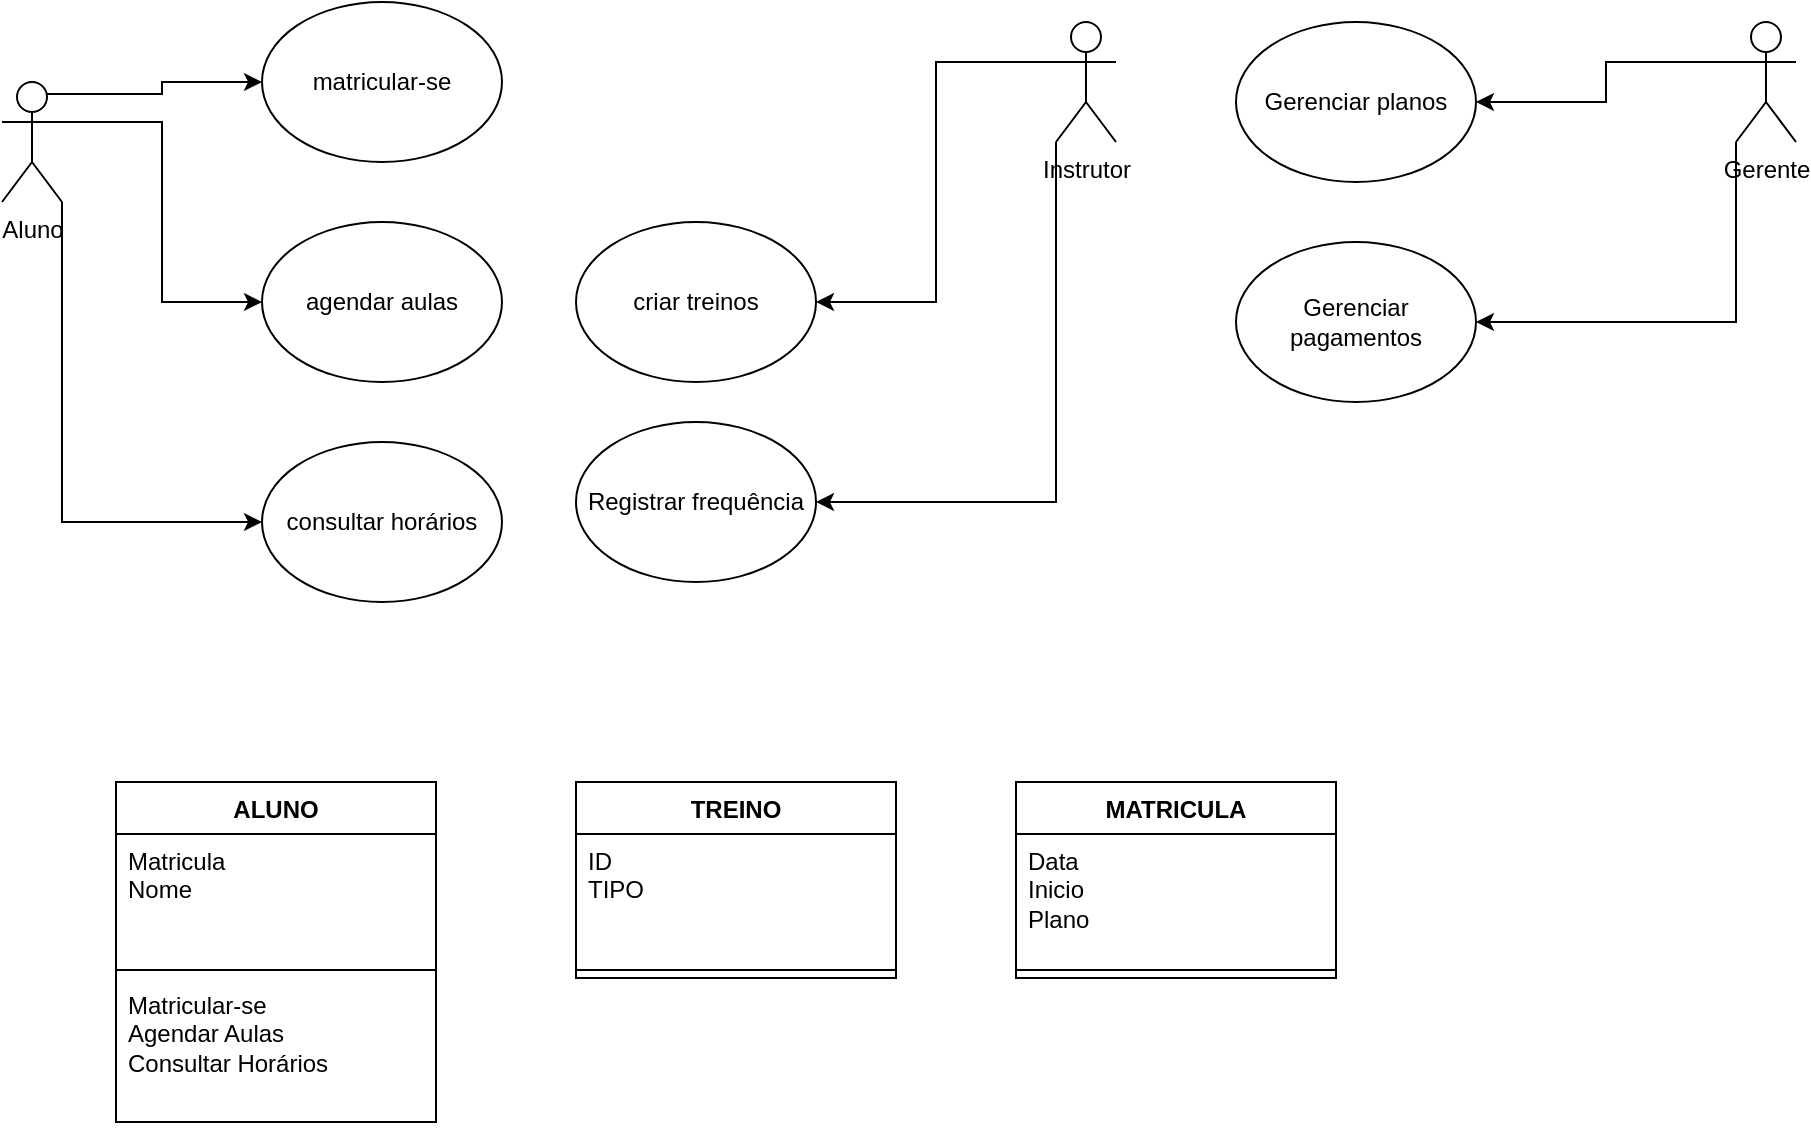 <mxfile version="26.2.1" pages="4">
  <diagram name="Página-1" id="yorLX51tG9SyrCKMfYLo">
    <mxGraphModel dx="1036" dy="540" grid="1" gridSize="10" guides="1" tooltips="1" connect="1" arrows="1" fold="1" page="1" pageScale="1" pageWidth="827" pageHeight="1169" math="0" shadow="0">
      <root>
        <mxCell id="0" />
        <mxCell id="1" parent="0" />
        <mxCell id="JPXaZtPPH-2U7aTtFShc-19" style="edgeStyle=orthogonalEdgeStyle;rounded=0;orthogonalLoop=1;jettySize=auto;html=1;exitX=0;exitY=0.333;exitDx=0;exitDy=0;exitPerimeter=0;entryX=1;entryY=0.5;entryDx=0;entryDy=0;" edge="1" parent="1" source="JPXaZtPPH-2U7aTtFShc-1" target="JPXaZtPPH-2U7aTtFShc-13">
          <mxGeometry relative="1" as="geometry" />
        </mxCell>
        <mxCell id="JPXaZtPPH-2U7aTtFShc-20" style="edgeStyle=orthogonalEdgeStyle;rounded=0;orthogonalLoop=1;jettySize=auto;html=1;exitX=0;exitY=1;exitDx=0;exitDy=0;exitPerimeter=0;entryX=1;entryY=0.5;entryDx=0;entryDy=0;" edge="1" parent="1" source="JPXaZtPPH-2U7aTtFShc-1" target="JPXaZtPPH-2U7aTtFShc-18">
          <mxGeometry relative="1" as="geometry" />
        </mxCell>
        <mxCell id="JPXaZtPPH-2U7aTtFShc-1" value="Gerente" style="shape=umlActor;verticalLabelPosition=bottom;verticalAlign=top;html=1;outlineConnect=0;" vertex="1" parent="1">
          <mxGeometry x="890" y="40" width="30" height="60" as="geometry" />
        </mxCell>
        <mxCell id="JPXaZtPPH-2U7aTtFShc-16" style="edgeStyle=orthogonalEdgeStyle;rounded=0;orthogonalLoop=1;jettySize=auto;html=1;exitX=0;exitY=0.333;exitDx=0;exitDy=0;exitPerimeter=0;entryX=1;entryY=0.5;entryDx=0;entryDy=0;" edge="1" parent="1" source="JPXaZtPPH-2U7aTtFShc-2" target="JPXaZtPPH-2U7aTtFShc-7">
          <mxGeometry relative="1" as="geometry" />
        </mxCell>
        <mxCell id="JPXaZtPPH-2U7aTtFShc-17" style="edgeStyle=orthogonalEdgeStyle;rounded=0;orthogonalLoop=1;jettySize=auto;html=1;exitX=0;exitY=1;exitDx=0;exitDy=0;exitPerimeter=0;entryX=1;entryY=0.5;entryDx=0;entryDy=0;" edge="1" parent="1" source="JPXaZtPPH-2U7aTtFShc-2" target="JPXaZtPPH-2U7aTtFShc-12">
          <mxGeometry relative="1" as="geometry" />
        </mxCell>
        <mxCell id="JPXaZtPPH-2U7aTtFShc-2" value="Instrutor" style="shape=umlActor;verticalLabelPosition=bottom;verticalAlign=top;html=1;outlineConnect=0;" vertex="1" parent="1">
          <mxGeometry x="550" y="40" width="30" height="60" as="geometry" />
        </mxCell>
        <mxCell id="JPXaZtPPH-2U7aTtFShc-8" style="edgeStyle=orthogonalEdgeStyle;rounded=0;orthogonalLoop=1;jettySize=auto;html=1;exitX=0.75;exitY=0.1;exitDx=0;exitDy=0;exitPerimeter=0;entryX=0;entryY=0.5;entryDx=0;entryDy=0;" edge="1" parent="1" source="JPXaZtPPH-2U7aTtFShc-3" target="JPXaZtPPH-2U7aTtFShc-4">
          <mxGeometry relative="1" as="geometry" />
        </mxCell>
        <mxCell id="JPXaZtPPH-2U7aTtFShc-9" style="edgeStyle=orthogonalEdgeStyle;rounded=0;orthogonalLoop=1;jettySize=auto;html=1;exitX=1;exitY=0.333;exitDx=0;exitDy=0;exitPerimeter=0;entryX=0;entryY=0.5;entryDx=0;entryDy=0;" edge="1" parent="1" source="JPXaZtPPH-2U7aTtFShc-3" target="JPXaZtPPH-2U7aTtFShc-5">
          <mxGeometry relative="1" as="geometry" />
        </mxCell>
        <mxCell id="JPXaZtPPH-2U7aTtFShc-10" style="edgeStyle=orthogonalEdgeStyle;rounded=0;orthogonalLoop=1;jettySize=auto;html=1;exitX=1;exitY=1;exitDx=0;exitDy=0;exitPerimeter=0;entryX=0;entryY=0.5;entryDx=0;entryDy=0;" edge="1" parent="1" source="JPXaZtPPH-2U7aTtFShc-3" target="JPXaZtPPH-2U7aTtFShc-6">
          <mxGeometry relative="1" as="geometry" />
        </mxCell>
        <mxCell id="JPXaZtPPH-2U7aTtFShc-3" value="Aluno" style="shape=umlActor;verticalLabelPosition=bottom;verticalAlign=top;html=1;outlineConnect=0;" vertex="1" parent="1">
          <mxGeometry x="23" y="70" width="30" height="60" as="geometry" />
        </mxCell>
        <mxCell id="JPXaZtPPH-2U7aTtFShc-4" value="matricular-se" style="ellipse;whiteSpace=wrap;html=1;" vertex="1" parent="1">
          <mxGeometry x="153" y="30" width="120" height="80" as="geometry" />
        </mxCell>
        <mxCell id="JPXaZtPPH-2U7aTtFShc-5" value="agendar aulas" style="ellipse;whiteSpace=wrap;html=1;" vertex="1" parent="1">
          <mxGeometry x="153" y="140" width="120" height="80" as="geometry" />
        </mxCell>
        <mxCell id="JPXaZtPPH-2U7aTtFShc-6" value="consultar horários" style="ellipse;whiteSpace=wrap;html=1;" vertex="1" parent="1">
          <mxGeometry x="153" y="250" width="120" height="80" as="geometry" />
        </mxCell>
        <mxCell id="JPXaZtPPH-2U7aTtFShc-7" value="criar treinos" style="ellipse;whiteSpace=wrap;html=1;" vertex="1" parent="1">
          <mxGeometry x="310" y="140" width="120" height="80" as="geometry" />
        </mxCell>
        <mxCell id="JPXaZtPPH-2U7aTtFShc-12" value="Registrar frequência" style="ellipse;whiteSpace=wrap;html=1;" vertex="1" parent="1">
          <mxGeometry x="310" y="240" width="120" height="80" as="geometry" />
        </mxCell>
        <mxCell id="JPXaZtPPH-2U7aTtFShc-13" value="Gerenciar planos" style="ellipse;whiteSpace=wrap;html=1;" vertex="1" parent="1">
          <mxGeometry x="640" y="40" width="120" height="80" as="geometry" />
        </mxCell>
        <mxCell id="JPXaZtPPH-2U7aTtFShc-18" value="Gerenciar pagamentos" style="ellipse;whiteSpace=wrap;html=1;" vertex="1" parent="1">
          <mxGeometry x="640" y="150" width="120" height="80" as="geometry" />
        </mxCell>
        <mxCell id="JPXaZtPPH-2U7aTtFShc-21" value="ALUNO" style="swimlane;fontStyle=1;align=center;verticalAlign=top;childLayout=stackLayout;horizontal=1;startSize=26;horizontalStack=0;resizeParent=1;resizeParentMax=0;resizeLast=0;collapsible=1;marginBottom=0;whiteSpace=wrap;html=1;" vertex="1" parent="1">
          <mxGeometry x="80" y="420" width="160" height="170" as="geometry" />
        </mxCell>
        <mxCell id="JPXaZtPPH-2U7aTtFShc-22" value="Matricula&lt;div&gt;Nome&lt;/div&gt;" style="text;strokeColor=none;fillColor=none;align=left;verticalAlign=top;spacingLeft=4;spacingRight=4;overflow=hidden;rotatable=0;points=[[0,0.5],[1,0.5]];portConstraint=eastwest;whiteSpace=wrap;html=1;" vertex="1" parent="JPXaZtPPH-2U7aTtFShc-21">
          <mxGeometry y="26" width="160" height="64" as="geometry" />
        </mxCell>
        <mxCell id="JPXaZtPPH-2U7aTtFShc-23" value="" style="line;strokeWidth=1;fillColor=none;align=left;verticalAlign=middle;spacingTop=-1;spacingLeft=3;spacingRight=3;rotatable=0;labelPosition=right;points=[];portConstraint=eastwest;strokeColor=inherit;" vertex="1" parent="JPXaZtPPH-2U7aTtFShc-21">
          <mxGeometry y="90" width="160" height="8" as="geometry" />
        </mxCell>
        <mxCell id="JPXaZtPPH-2U7aTtFShc-24" value="Matricular-se&lt;div&gt;Agendar Aulas&lt;/div&gt;&lt;div&gt;Consultar Horários&lt;/div&gt;" style="text;strokeColor=none;fillColor=none;align=left;verticalAlign=top;spacingLeft=4;spacingRight=4;overflow=hidden;rotatable=0;points=[[0,0.5],[1,0.5]];portConstraint=eastwest;whiteSpace=wrap;html=1;" vertex="1" parent="JPXaZtPPH-2U7aTtFShc-21">
          <mxGeometry y="98" width="160" height="72" as="geometry" />
        </mxCell>
        <mxCell id="JPXaZtPPH-2U7aTtFShc-26" value="TREINO" style="swimlane;fontStyle=1;align=center;verticalAlign=top;childLayout=stackLayout;horizontal=1;startSize=26;horizontalStack=0;resizeParent=1;resizeParentMax=0;resizeLast=0;collapsible=1;marginBottom=0;whiteSpace=wrap;html=1;" vertex="1" parent="1">
          <mxGeometry x="310" y="420" width="160" height="98" as="geometry" />
        </mxCell>
        <mxCell id="JPXaZtPPH-2U7aTtFShc-27" value="ID&lt;div&gt;TIPO&lt;/div&gt;" style="text;strokeColor=none;fillColor=none;align=left;verticalAlign=top;spacingLeft=4;spacingRight=4;overflow=hidden;rotatable=0;points=[[0,0.5],[1,0.5]];portConstraint=eastwest;whiteSpace=wrap;html=1;" vertex="1" parent="JPXaZtPPH-2U7aTtFShc-26">
          <mxGeometry y="26" width="160" height="64" as="geometry" />
        </mxCell>
        <mxCell id="JPXaZtPPH-2U7aTtFShc-28" value="" style="line;strokeWidth=1;fillColor=none;align=left;verticalAlign=middle;spacingTop=-1;spacingLeft=3;spacingRight=3;rotatable=0;labelPosition=right;points=[];portConstraint=eastwest;strokeColor=inherit;" vertex="1" parent="JPXaZtPPH-2U7aTtFShc-26">
          <mxGeometry y="90" width="160" height="8" as="geometry" />
        </mxCell>
        <mxCell id="JPXaZtPPH-2U7aTtFShc-30" value="MATRICULA" style="swimlane;fontStyle=1;align=center;verticalAlign=top;childLayout=stackLayout;horizontal=1;startSize=26;horizontalStack=0;resizeParent=1;resizeParentMax=0;resizeLast=0;collapsible=1;marginBottom=0;whiteSpace=wrap;html=1;" vertex="1" parent="1">
          <mxGeometry x="530" y="420" width="160" height="98" as="geometry" />
        </mxCell>
        <mxCell id="JPXaZtPPH-2U7aTtFShc-31" value="Data&lt;div&gt;Inicio&amp;nbsp;&lt;/div&gt;&lt;div&gt;Plano&lt;/div&gt;" style="text;strokeColor=none;fillColor=none;align=left;verticalAlign=top;spacingLeft=4;spacingRight=4;overflow=hidden;rotatable=0;points=[[0,0.5],[1,0.5]];portConstraint=eastwest;whiteSpace=wrap;html=1;" vertex="1" parent="JPXaZtPPH-2U7aTtFShc-30">
          <mxGeometry y="26" width="160" height="64" as="geometry" />
        </mxCell>
        <mxCell id="JPXaZtPPH-2U7aTtFShc-32" value="" style="line;strokeWidth=1;fillColor=none;align=left;verticalAlign=middle;spacingTop=-1;spacingLeft=3;spacingRight=3;rotatable=0;labelPosition=right;points=[];portConstraint=eastwest;strokeColor=inherit;" vertex="1" parent="JPXaZtPPH-2U7aTtFShc-30">
          <mxGeometry y="90" width="160" height="8" as="geometry" />
        </mxCell>
      </root>
    </mxGraphModel>
  </diagram>
  <diagram id="CAJlvkK4Wk7ct5y-M4Bu" name="E-commerce">
    <mxGraphModel dx="1036" dy="540" grid="1" gridSize="10" guides="1" tooltips="1" connect="1" arrows="1" fold="1" page="1" pageScale="1" pageWidth="827" pageHeight="1169" math="0" shadow="0">
      <root>
        <mxCell id="0" />
        <mxCell id="1" parent="0" />
      </root>
    </mxGraphModel>
  </diagram>
  <diagram id="MNWbF9o9AQitMT3Guntn" name="Chamado Tecnico">
    <mxGraphModel dx="1036" dy="540" grid="1" gridSize="10" guides="1" tooltips="1" connect="1" arrows="1" fold="1" page="1" pageScale="1" pageWidth="827" pageHeight="1169" math="0" shadow="0">
      <root>
        <mxCell id="0" />
        <mxCell id="1" parent="0" />
        <mxCell id="VeLPmDiUQV8LhwfjDb7O-27" style="edgeStyle=orthogonalEdgeStyle;rounded=0;orthogonalLoop=1;jettySize=auto;html=1;exitX=1;exitY=0.333;exitDx=0;exitDy=0;exitPerimeter=0;" edge="1" parent="1" source="VeLPmDiUQV8LhwfjDb7O-2" target="VeLPmDiUQV8LhwfjDb7O-25">
          <mxGeometry relative="1" as="geometry" />
        </mxCell>
        <mxCell id="VeLPmDiUQV8LhwfjDb7O-2" value="Tecnico" style="shape=umlActor;verticalLabelPosition=bottom;verticalAlign=top;html=1;outlineConnect=0;" vertex="1" parent="1">
          <mxGeometry x="80" y="260" width="30" height="60" as="geometry" />
        </mxCell>
        <mxCell id="VeLPmDiUQV8LhwfjDb7O-23" style="edgeStyle=orthogonalEdgeStyle;rounded=0;orthogonalLoop=1;jettySize=auto;html=1;exitX=1;exitY=1;exitDx=0;exitDy=0;exitPerimeter=0;entryX=0;entryY=0.5;entryDx=0;entryDy=0;" edge="1" parent="1" source="VeLPmDiUQV8LhwfjDb7O-3" target="VeLPmDiUQV8LhwfjDb7O-21">
          <mxGeometry relative="1" as="geometry" />
        </mxCell>
        <mxCell id="VeLPmDiUQV8LhwfjDb7O-3" value="Cliente&lt;div&gt;&lt;br&gt;&lt;/div&gt;" style="shape=umlActor;verticalLabelPosition=bottom;verticalAlign=top;html=1;outlineConnect=0;" vertex="1" parent="1">
          <mxGeometry x="80" y="40" width="30" height="60" as="geometry" />
        </mxCell>
        <mxCell id="VeLPmDiUQV8LhwfjDb7O-5" value="gestor" style="shape=umlActor;verticalLabelPosition=bottom;verticalAlign=top;html=1;outlineConnect=0;" vertex="1" parent="1">
          <mxGeometry x="440" y="40" width="30" height="60" as="geometry" />
        </mxCell>
        <mxCell id="VeLPmDiUQV8LhwfjDb7O-6" value="chamado" style="swimlane;fontStyle=1;align=center;verticalAlign=top;childLayout=stackLayout;horizontal=1;startSize=26;horizontalStack=0;resizeParent=1;resizeParentMax=0;resizeLast=0;collapsible=1;marginBottom=0;whiteSpace=wrap;html=1;" vertex="1" parent="1">
          <mxGeometry x="330" y="640" width="160" height="86" as="geometry" />
        </mxCell>
        <mxCell id="VeLPmDiUQV8LhwfjDb7O-7" value="+ field: type" style="text;strokeColor=none;fillColor=none;align=left;verticalAlign=top;spacingLeft=4;spacingRight=4;overflow=hidden;rotatable=0;points=[[0,0.5],[1,0.5]];portConstraint=eastwest;whiteSpace=wrap;html=1;" vertex="1" parent="VeLPmDiUQV8LhwfjDb7O-6">
          <mxGeometry y="26" width="160" height="26" as="geometry" />
        </mxCell>
        <mxCell id="VeLPmDiUQV8LhwfjDb7O-8" value="" style="line;strokeWidth=1;fillColor=none;align=left;verticalAlign=middle;spacingTop=-1;spacingLeft=3;spacingRight=3;rotatable=0;labelPosition=right;points=[];portConstraint=eastwest;strokeColor=inherit;" vertex="1" parent="VeLPmDiUQV8LhwfjDb7O-6">
          <mxGeometry y="52" width="160" height="8" as="geometry" />
        </mxCell>
        <mxCell id="VeLPmDiUQV8LhwfjDb7O-9" value="+ method(type): type" style="text;strokeColor=none;fillColor=none;align=left;verticalAlign=top;spacingLeft=4;spacingRight=4;overflow=hidden;rotatable=0;points=[[0,0.5],[1,0.5]];portConstraint=eastwest;whiteSpace=wrap;html=1;" vertex="1" parent="VeLPmDiUQV8LhwfjDb7O-6">
          <mxGeometry y="60" width="160" height="26" as="geometry" />
        </mxCell>
        <mxCell id="VeLPmDiUQV8LhwfjDb7O-10" value="tecnico" style="swimlane;fontStyle=1;align=center;verticalAlign=top;childLayout=stackLayout;horizontal=1;startSize=26;horizontalStack=0;resizeParent=1;resizeParentMax=0;resizeLast=0;collapsible=1;marginBottom=0;whiteSpace=wrap;html=1;" vertex="1" parent="1">
          <mxGeometry x="570" y="650" width="160" height="86" as="geometry" />
        </mxCell>
        <mxCell id="VeLPmDiUQV8LhwfjDb7O-11" value="+ field: type" style="text;strokeColor=none;fillColor=none;align=left;verticalAlign=top;spacingLeft=4;spacingRight=4;overflow=hidden;rotatable=0;points=[[0,0.5],[1,0.5]];portConstraint=eastwest;whiteSpace=wrap;html=1;" vertex="1" parent="VeLPmDiUQV8LhwfjDb7O-10">
          <mxGeometry y="26" width="160" height="26" as="geometry" />
        </mxCell>
        <mxCell id="VeLPmDiUQV8LhwfjDb7O-12" value="" style="line;strokeWidth=1;fillColor=none;align=left;verticalAlign=middle;spacingTop=-1;spacingLeft=3;spacingRight=3;rotatable=0;labelPosition=right;points=[];portConstraint=eastwest;strokeColor=inherit;" vertex="1" parent="VeLPmDiUQV8LhwfjDb7O-10">
          <mxGeometry y="52" width="160" height="8" as="geometry" />
        </mxCell>
        <mxCell id="VeLPmDiUQV8LhwfjDb7O-13" value="+ method(type): type" style="text;strokeColor=none;fillColor=none;align=left;verticalAlign=top;spacingLeft=4;spacingRight=4;overflow=hidden;rotatable=0;points=[[0,0.5],[1,0.5]];portConstraint=eastwest;whiteSpace=wrap;html=1;" vertex="1" parent="VeLPmDiUQV8LhwfjDb7O-10">
          <mxGeometry y="60" width="160" height="26" as="geometry" />
        </mxCell>
        <mxCell id="VeLPmDiUQV8LhwfjDb7O-14" value="cliente" style="swimlane;fontStyle=1;align=center;verticalAlign=top;childLayout=stackLayout;horizontal=1;startSize=26;horizontalStack=0;resizeParent=1;resizeParentMax=0;resizeLast=0;collapsible=1;marginBottom=0;whiteSpace=wrap;html=1;" vertex="1" parent="1">
          <mxGeometry x="80" y="640" width="160" height="86" as="geometry" />
        </mxCell>
        <mxCell id="VeLPmDiUQV8LhwfjDb7O-15" value="+ field: type" style="text;strokeColor=none;fillColor=none;align=left;verticalAlign=top;spacingLeft=4;spacingRight=4;overflow=hidden;rotatable=0;points=[[0,0.5],[1,0.5]];portConstraint=eastwest;whiteSpace=wrap;html=1;" vertex="1" parent="VeLPmDiUQV8LhwfjDb7O-14">
          <mxGeometry y="26" width="160" height="26" as="geometry" />
        </mxCell>
        <mxCell id="VeLPmDiUQV8LhwfjDb7O-16" value="" style="line;strokeWidth=1;fillColor=none;align=left;verticalAlign=middle;spacingTop=-1;spacingLeft=3;spacingRight=3;rotatable=0;labelPosition=right;points=[];portConstraint=eastwest;strokeColor=inherit;" vertex="1" parent="VeLPmDiUQV8LhwfjDb7O-14">
          <mxGeometry y="52" width="160" height="8" as="geometry" />
        </mxCell>
        <mxCell id="VeLPmDiUQV8LhwfjDb7O-17" value="+ method(type): type" style="text;strokeColor=none;fillColor=none;align=left;verticalAlign=top;spacingLeft=4;spacingRight=4;overflow=hidden;rotatable=0;points=[[0,0.5],[1,0.5]];portConstraint=eastwest;whiteSpace=wrap;html=1;" vertex="1" parent="VeLPmDiUQV8LhwfjDb7O-14">
          <mxGeometry y="60" width="160" height="26" as="geometry" />
        </mxCell>
        <mxCell id="VeLPmDiUQV8LhwfjDb7O-18" style="edgeStyle=orthogonalEdgeStyle;rounded=0;orthogonalLoop=1;jettySize=auto;html=1;exitX=1;exitY=0.5;exitDx=0;exitDy=0;entryX=0;entryY=0.5;entryDx=0;entryDy=0;" edge="1" parent="1" source="VeLPmDiUQV8LhwfjDb7O-15" target="VeLPmDiUQV8LhwfjDb7O-7">
          <mxGeometry relative="1" as="geometry" />
        </mxCell>
        <mxCell id="VeLPmDiUQV8LhwfjDb7O-19" style="edgeStyle=orthogonalEdgeStyle;rounded=0;orthogonalLoop=1;jettySize=auto;html=1;exitX=1;exitY=0.5;exitDx=0;exitDy=0;entryX=0;entryY=0.5;entryDx=0;entryDy=0;" edge="1" parent="1" source="VeLPmDiUQV8LhwfjDb7O-7" target="VeLPmDiUQV8LhwfjDb7O-11">
          <mxGeometry relative="1" as="geometry" />
        </mxCell>
        <mxCell id="VeLPmDiUQV8LhwfjDb7O-20" value="abrir chamados" style="ellipse;whiteSpace=wrap;html=1;" vertex="1" parent="1">
          <mxGeometry x="180" y="20" width="120" height="80" as="geometry" />
        </mxCell>
        <mxCell id="VeLPmDiUQV8LhwfjDb7O-21" value="&#xa;&lt;span style=&quot;color: rgb(0, 0, 0); font-family: Helvetica; font-size: 12px; font-style: normal; font-variant-ligatures: normal; font-variant-caps: normal; font-weight: 400; letter-spacing: normal; orphans: 2; text-align: center; text-indent: 0px; text-transform: none; widows: 2; word-spacing: 0px; -webkit-text-stroke-width: 0px; white-space: normal; background-color: rgb(236, 236, 236); text-decoration-thickness: initial; text-decoration-style: initial; text-decoration-color: initial; display: inline !important; float: none;&quot;&gt;acompanhar chamados&lt;/span&gt;&#xa;&#xa;" style="ellipse;whiteSpace=wrap;html=1;" vertex="1" parent="1">
          <mxGeometry x="180" y="120" width="120" height="80" as="geometry" />
        </mxCell>
        <mxCell id="VeLPmDiUQV8LhwfjDb7O-22" style="edgeStyle=orthogonalEdgeStyle;rounded=0;orthogonalLoop=1;jettySize=auto;html=1;exitX=0.75;exitY=0.1;exitDx=0;exitDy=0;exitPerimeter=0;entryX=0.017;entryY=0.355;entryDx=0;entryDy=0;entryPerimeter=0;" edge="1" parent="1" source="VeLPmDiUQV8LhwfjDb7O-3" target="VeLPmDiUQV8LhwfjDb7O-20">
          <mxGeometry relative="1" as="geometry" />
        </mxCell>
        <mxCell id="VeLPmDiUQV8LhwfjDb7O-25" value="resolver chamados" style="ellipse;whiteSpace=wrap;html=1;" vertex="1" parent="1">
          <mxGeometry x="180" y="230" width="120" height="80" as="geometry" />
        </mxCell>
        <mxCell id="VeLPmDiUQV8LhwfjDb7O-26" value="&#xa;&lt;span style=&quot;color: rgb(0, 0, 0); font-family: Helvetica; font-size: 12px; font-style: normal; font-variant-ligatures: normal; font-variant-caps: normal; font-weight: 400; letter-spacing: normal; orphans: 2; text-align: center; text-indent: 0px; text-transform: none; widows: 2; word-spacing: 0px; -webkit-text-stroke-width: 0px; white-space: normal; background-color: rgb(236, 236, 236); text-decoration-thickness: initial; text-decoration-style: initial; text-decoration-color: initial; display: inline !important; float: none;&quot;&gt;atualizar chamados&lt;/span&gt;&#xa;&#xa;" style="ellipse;whiteSpace=wrap;html=1;" vertex="1" parent="1">
          <mxGeometry x="180" y="340" width="120" height="80" as="geometry" />
        </mxCell>
        <mxCell id="VeLPmDiUQV8LhwfjDb7O-28" style="edgeStyle=orthogonalEdgeStyle;rounded=0;orthogonalLoop=1;jettySize=auto;html=1;exitX=1;exitY=1;exitDx=0;exitDy=0;exitPerimeter=0;entryX=-0.003;entryY=0.605;entryDx=0;entryDy=0;entryPerimeter=0;" edge="1" parent="1" source="VeLPmDiUQV8LhwfjDb7O-2" target="VeLPmDiUQV8LhwfjDb7O-26">
          <mxGeometry relative="1" as="geometry" />
        </mxCell>
        <mxCell id="VeLPmDiUQV8LhwfjDb7O-29" value="&amp;nbsp;gerar relatórios" style="ellipse;whiteSpace=wrap;html=1;" vertex="1" parent="1">
          <mxGeometry x="590" y="120" width="120" height="80" as="geometry" />
        </mxCell>
        <mxCell id="VeLPmDiUQV8LhwfjDb7O-30" value="atribuir tarefas&amp;nbsp;" style="ellipse;whiteSpace=wrap;html=1;" vertex="1" parent="1">
          <mxGeometry x="590" y="20" width="120" height="80" as="geometry" />
        </mxCell>
        <mxCell id="VeLPmDiUQV8LhwfjDb7O-31" style="edgeStyle=orthogonalEdgeStyle;rounded=0;orthogonalLoop=1;jettySize=auto;html=1;exitX=1;exitY=0.333;exitDx=0;exitDy=0;exitPerimeter=0;entryX=0.053;entryY=0.665;entryDx=0;entryDy=0;entryPerimeter=0;" edge="1" parent="1" source="VeLPmDiUQV8LhwfjDb7O-5" target="VeLPmDiUQV8LhwfjDb7O-30">
          <mxGeometry relative="1" as="geometry" />
        </mxCell>
        <mxCell id="VeLPmDiUQV8LhwfjDb7O-32" style="edgeStyle=orthogonalEdgeStyle;rounded=0;orthogonalLoop=1;jettySize=auto;html=1;exitX=1;exitY=1;exitDx=0;exitDy=0;exitPerimeter=0;entryX=-0.033;entryY=0.595;entryDx=0;entryDy=0;entryPerimeter=0;" edge="1" parent="1" source="VeLPmDiUQV8LhwfjDb7O-5" target="VeLPmDiUQV8LhwfjDb7O-29">
          <mxGeometry relative="1" as="geometry" />
        </mxCell>
      </root>
    </mxGraphModel>
  </diagram>
  <diagram id="JinwF4V_AAJpXkCf9lbp" name="Ecommerce">
    <mxGraphModel dx="1036" dy="540" grid="1" gridSize="10" guides="1" tooltips="1" connect="1" arrows="1" fold="1" page="1" pageScale="1" pageWidth="827" pageHeight="1169" math="0" shadow="0">
      <root>
        <mxCell id="0" />
        <mxCell id="1" parent="0" />
        <mxCell id="fKsW26tWlUIMYqNT2PZa-10" style="edgeStyle=orthogonalEdgeStyle;rounded=0;orthogonalLoop=1;jettySize=auto;html=1;exitX=1;exitY=1;exitDx=0;exitDy=0;exitPerimeter=0;entryX=0;entryY=0.5;entryDx=0;entryDy=0;" edge="1" parent="1" source="fKsW26tWlUIMYqNT2PZa-1" target="fKsW26tWlUIMYqNT2PZa-7">
          <mxGeometry relative="1" as="geometry" />
        </mxCell>
        <mxCell id="fKsW26tWlUIMYqNT2PZa-11" style="edgeStyle=orthogonalEdgeStyle;rounded=0;orthogonalLoop=1;jettySize=auto;html=1;exitX=0;exitY=1;exitDx=0;exitDy=0;exitPerimeter=0;entryX=0;entryY=0.5;entryDx=0;entryDy=0;" edge="1" parent="1" source="fKsW26tWlUIMYqNT2PZa-1" target="fKsW26tWlUIMYqNT2PZa-8">
          <mxGeometry relative="1" as="geometry" />
        </mxCell>
        <mxCell id="fKsW26tWlUIMYqNT2PZa-1" value="Cliente" style="shape=umlActor;verticalLabelPosition=bottom;verticalAlign=top;html=1;outlineConnect=0;" vertex="1" parent="1">
          <mxGeometry x="90" y="40" width="30" height="60" as="geometry" />
        </mxCell>
        <mxCell id="fKsW26tWlUIMYqNT2PZa-16" style="edgeStyle=orthogonalEdgeStyle;rounded=0;orthogonalLoop=1;jettySize=auto;html=1;exitX=1;exitY=0.333;exitDx=0;exitDy=0;exitPerimeter=0;entryX=0;entryY=0.5;entryDx=0;entryDy=0;" edge="1" parent="1" source="fKsW26tWlUIMYqNT2PZa-3" target="fKsW26tWlUIMYqNT2PZa-12">
          <mxGeometry relative="1" as="geometry" />
        </mxCell>
        <mxCell id="fKsW26tWlUIMYqNT2PZa-17" style="edgeStyle=orthogonalEdgeStyle;rounded=0;orthogonalLoop=1;jettySize=auto;html=1;exitX=1;exitY=1;exitDx=0;exitDy=0;exitPerimeter=0;entryX=0;entryY=0.5;entryDx=0;entryDy=0;" edge="1" parent="1" source="fKsW26tWlUIMYqNT2PZa-3" target="fKsW26tWlUIMYqNT2PZa-13">
          <mxGeometry relative="1" as="geometry" />
        </mxCell>
        <mxCell id="fKsW26tWlUIMYqNT2PZa-3" value="vendedor" style="shape=umlActor;verticalLabelPosition=bottom;verticalAlign=top;html=1;outlineConnect=0;" vertex="1" parent="1">
          <mxGeometry x="90" y="370" width="30" height="60" as="geometry" />
        </mxCell>
        <mxCell id="fKsW26tWlUIMYqNT2PZa-20" style="edgeStyle=orthogonalEdgeStyle;rounded=0;orthogonalLoop=1;jettySize=auto;html=1;exitX=0;exitY=0.333;exitDx=0;exitDy=0;exitPerimeter=0;entryX=1;entryY=0.5;entryDx=0;entryDy=0;" edge="1" parent="1" source="fKsW26tWlUIMYqNT2PZa-4" target="fKsW26tWlUIMYqNT2PZa-14">
          <mxGeometry relative="1" as="geometry" />
        </mxCell>
        <mxCell id="fKsW26tWlUIMYqNT2PZa-21" style="edgeStyle=orthogonalEdgeStyle;rounded=0;orthogonalLoop=1;jettySize=auto;html=1;exitX=0;exitY=1;exitDx=0;exitDy=0;exitPerimeter=0;entryX=1;entryY=0.5;entryDx=0;entryDy=0;" edge="1" parent="1" source="fKsW26tWlUIMYqNT2PZa-4" target="fKsW26tWlUIMYqNT2PZa-15">
          <mxGeometry relative="1" as="geometry" />
        </mxCell>
        <mxCell id="fKsW26tWlUIMYqNT2PZa-4" value="Administrador" style="shape=umlActor;verticalLabelPosition=bottom;verticalAlign=top;html=1;outlineConnect=0;" vertex="1" parent="1">
          <mxGeometry x="640" y="65" width="30" height="60" as="geometry" />
        </mxCell>
        <mxCell id="fKsW26tWlUIMYqNT2PZa-6" value="buscar produtos" style="ellipse;whiteSpace=wrap;html=1;" vertex="1" parent="1">
          <mxGeometry x="210" y="20" width="120" height="80" as="geometry" />
        </mxCell>
        <mxCell id="fKsW26tWlUIMYqNT2PZa-7" value="adicionar itens ao carrinho" style="ellipse;whiteSpace=wrap;html=1;" vertex="1" parent="1">
          <mxGeometry x="210" y="120" width="120" height="80" as="geometry" />
        </mxCell>
        <mxCell id="fKsW26tWlUIMYqNT2PZa-8" value="finalizar compra" style="ellipse;whiteSpace=wrap;html=1;" vertex="1" parent="1">
          <mxGeometry x="210" y="230" width="120" height="80" as="geometry" />
        </mxCell>
        <mxCell id="fKsW26tWlUIMYqNT2PZa-9" style="edgeStyle=orthogonalEdgeStyle;rounded=0;orthogonalLoop=1;jettySize=auto;html=1;exitX=1;exitY=0.333;exitDx=0;exitDy=0;exitPerimeter=0;entryX=0.02;entryY=0.655;entryDx=0;entryDy=0;entryPerimeter=0;" edge="1" parent="1" source="fKsW26tWlUIMYqNT2PZa-1" target="fKsW26tWlUIMYqNT2PZa-6">
          <mxGeometry relative="1" as="geometry" />
        </mxCell>
        <mxCell id="fKsW26tWlUIMYqNT2PZa-12" value="cadastrar produtos&amp;nbsp;" style="ellipse;whiteSpace=wrap;html=1;" vertex="1" parent="1">
          <mxGeometry x="210" y="340" width="120" height="80" as="geometry" />
        </mxCell>
        <mxCell id="fKsW26tWlUIMYqNT2PZa-13" value="&lt;br&gt;&lt;span style=&quot;color: rgb(0, 0, 0); font-family: Helvetica; font-size: 12px; font-style: normal; font-variant-ligatures: normal; font-variant-caps: normal; font-weight: 400; letter-spacing: normal; orphans: 2; text-align: center; text-indent: 0px; text-transform: none; widows: 2; word-spacing: 0px; -webkit-text-stroke-width: 0px; white-space: normal; background-color: rgb(236, 236, 236); text-decoration-thickness: initial; text-decoration-style: initial; text-decoration-color: initial; float: none; display: inline !important;&quot;&gt;atualizar estoque,&amp;nbsp;&lt;/span&gt;" style="ellipse;whiteSpace=wrap;html=1;" vertex="1" parent="1">
          <mxGeometry x="211" y="442" width="120" height="80" as="geometry" />
        </mxCell>
        <mxCell id="fKsW26tWlUIMYqNT2PZa-14" value="&lt;span style=&quot;color: rgb(0, 0, 0); font-family: Helvetica; font-size: 12px; font-style: normal; font-variant-ligatures: normal; font-variant-caps: normal; font-weight: 400; letter-spacing: normal; orphans: 2; text-align: center; text-indent: 0px; text-transform: none; widows: 2; word-spacing: 0px; -webkit-text-stroke-width: 0px; white-space: normal; background-color: rgb(236, 236, 236); text-decoration-thickness: initial; text-decoration-style: initial; text-decoration-color: initial; float: none; display: inline !important;&quot;&gt;gerir promoções&lt;/span&gt;" style="ellipse;whiteSpace=wrap;html=1;" vertex="1" parent="1">
          <mxGeometry x="414" y="20" width="120" height="80" as="geometry" />
        </mxCell>
        <mxCell id="fKsW26tWlUIMYqNT2PZa-15" value="&#xa;&lt;span style=&quot;color: rgb(0, 0, 0); font-family: Helvetica; font-size: 12px; font-style: normal; font-variant-ligatures: normal; font-variant-caps: normal; font-weight: 400; letter-spacing: normal; orphans: 2; text-align: center; text-indent: 0px; text-transform: none; widows: 2; word-spacing: 0px; -webkit-text-stroke-width: 0px; white-space: normal; background-color: rgb(236, 236, 236); text-decoration-thickness: initial; text-decoration-style: initial; text-decoration-color: initial; display: inline !important; float: none;&quot;&gt;relatórios de vendas&lt;/span&gt;&#xa;&#xa;" style="ellipse;whiteSpace=wrap;html=1;" vertex="1" parent="1">
          <mxGeometry x="414" y="125" width="120" height="80" as="geometry" />
        </mxCell>
      </root>
    </mxGraphModel>
  </diagram>
</mxfile>
